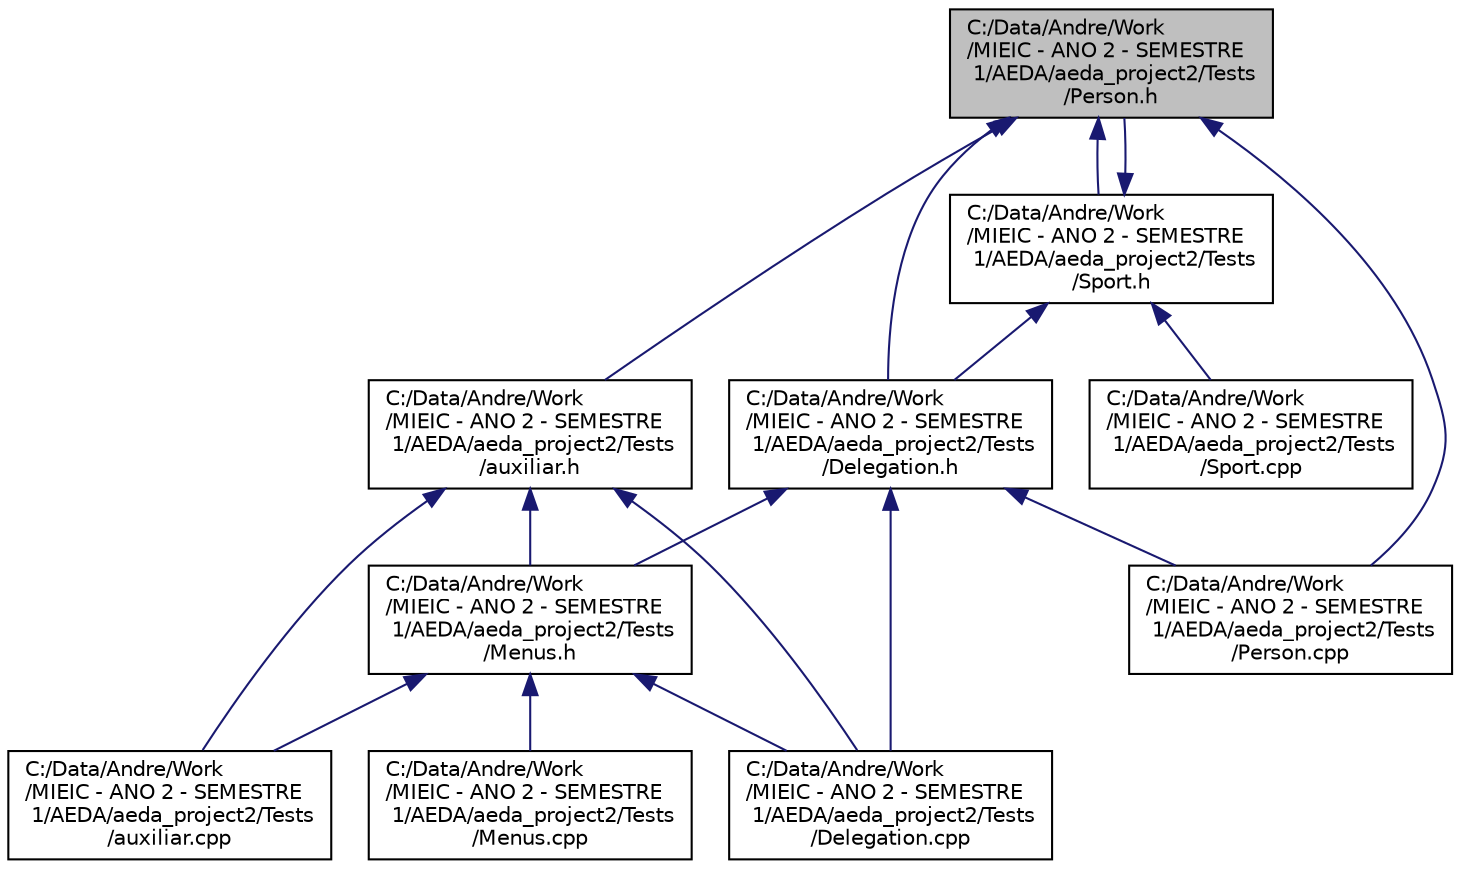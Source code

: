 digraph "C:/Data/Andre/Work/MIEIC - ANO 2 - SEMESTRE 1/AEDA/aeda_project2/Tests/Person.h"
{
 // LATEX_PDF_SIZE
  edge [fontname="Helvetica",fontsize="10",labelfontname="Helvetica",labelfontsize="10"];
  node [fontname="Helvetica",fontsize="10",shape=record];
  Node1 [label="C:/Data/Andre/Work\l/MIEIC - ANO 2 - SEMESTRE\l 1/AEDA/aeda_project2/Tests\l/Person.h",height=0.2,width=0.4,color="black", fillcolor="grey75", style="filled", fontcolor="black",tooltip=" "];
  Node1 -> Node2 [dir="back",color="midnightblue",fontsize="10",style="solid",fontname="Helvetica"];
  Node2 [label="C:/Data/Andre/Work\l/MIEIC - ANO 2 - SEMESTRE\l 1/AEDA/aeda_project2/Tests\l/auxiliar.h",height=0.2,width=0.4,color="black", fillcolor="white", style="filled",URL="$auxiliar_8h.html",tooltip=" "];
  Node2 -> Node3 [dir="back",color="midnightblue",fontsize="10",style="solid",fontname="Helvetica"];
  Node3 [label="C:/Data/Andre/Work\l/MIEIC - ANO 2 - SEMESTRE\l 1/AEDA/aeda_project2/Tests\l/auxiliar.cpp",height=0.2,width=0.4,color="black", fillcolor="white", style="filled",URL="$auxiliar_8cpp.html",tooltip=" "];
  Node2 -> Node4 [dir="back",color="midnightblue",fontsize="10",style="solid",fontname="Helvetica"];
  Node4 [label="C:/Data/Andre/Work\l/MIEIC - ANO 2 - SEMESTRE\l 1/AEDA/aeda_project2/Tests\l/Menus.h",height=0.2,width=0.4,color="black", fillcolor="white", style="filled",URL="$_menus_8h.html",tooltip=" "];
  Node4 -> Node3 [dir="back",color="midnightblue",fontsize="10",style="solid",fontname="Helvetica"];
  Node4 -> Node5 [dir="back",color="midnightblue",fontsize="10",style="solid",fontname="Helvetica"];
  Node5 [label="C:/Data/Andre/Work\l/MIEIC - ANO 2 - SEMESTRE\l 1/AEDA/aeda_project2/Tests\l/Delegation.cpp",height=0.2,width=0.4,color="black", fillcolor="white", style="filled",URL="$_delegation_8cpp.html",tooltip=" "];
  Node4 -> Node6 [dir="back",color="midnightblue",fontsize="10",style="solid",fontname="Helvetica"];
  Node6 [label="C:/Data/Andre/Work\l/MIEIC - ANO 2 - SEMESTRE\l 1/AEDA/aeda_project2/Tests\l/Menus.cpp",height=0.2,width=0.4,color="black", fillcolor="white", style="filled",URL="$_menus_8cpp.html",tooltip=" "];
  Node2 -> Node5 [dir="back",color="midnightblue",fontsize="10",style="solid",fontname="Helvetica"];
  Node1 -> Node7 [dir="back",color="midnightblue",fontsize="10",style="solid",fontname="Helvetica"];
  Node7 [label="C:/Data/Andre/Work\l/MIEIC - ANO 2 - SEMESTRE\l 1/AEDA/aeda_project2/Tests\l/Sport.h",height=0.2,width=0.4,color="black", fillcolor="white", style="filled",URL="$_sport_8h.html",tooltip=" "];
  Node7 -> Node1 [dir="back",color="midnightblue",fontsize="10",style="solid",fontname="Helvetica"];
  Node7 -> Node8 [dir="back",color="midnightblue",fontsize="10",style="solid",fontname="Helvetica"];
  Node8 [label="C:/Data/Andre/Work\l/MIEIC - ANO 2 - SEMESTRE\l 1/AEDA/aeda_project2/Tests\l/Delegation.h",height=0.2,width=0.4,color="black", fillcolor="white", style="filled",URL="$_delegation_8h.html",tooltip=" "];
  Node8 -> Node4 [dir="back",color="midnightblue",fontsize="10",style="solid",fontname="Helvetica"];
  Node8 -> Node5 [dir="back",color="midnightblue",fontsize="10",style="solid",fontname="Helvetica"];
  Node8 -> Node9 [dir="back",color="midnightblue",fontsize="10",style="solid",fontname="Helvetica"];
  Node9 [label="C:/Data/Andre/Work\l/MIEIC - ANO 2 - SEMESTRE\l 1/AEDA/aeda_project2/Tests\l/Person.cpp",height=0.2,width=0.4,color="black", fillcolor="white", style="filled",URL="$_person_8cpp.html",tooltip=" "];
  Node7 -> Node10 [dir="back",color="midnightblue",fontsize="10",style="solid",fontname="Helvetica"];
  Node10 [label="C:/Data/Andre/Work\l/MIEIC - ANO 2 - SEMESTRE\l 1/AEDA/aeda_project2/Tests\l/Sport.cpp",height=0.2,width=0.4,color="black", fillcolor="white", style="filled",URL="$_sport_8cpp.html",tooltip=" "];
  Node1 -> Node8 [dir="back",color="midnightblue",fontsize="10",style="solid",fontname="Helvetica"];
  Node1 -> Node9 [dir="back",color="midnightblue",fontsize="10",style="solid",fontname="Helvetica"];
}
